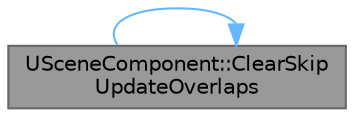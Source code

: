 digraph "USceneComponent::ClearSkipUpdateOverlaps"
{
 // INTERACTIVE_SVG=YES
 // LATEX_PDF_SIZE
  bgcolor="transparent";
  edge [fontname=Helvetica,fontsize=10,labelfontname=Helvetica,labelfontsize=10];
  node [fontname=Helvetica,fontsize=10,shape=box,height=0.2,width=0.4];
  rankdir="LR";
  Node1 [id="Node000001",label="USceneComponent::ClearSkip\lUpdateOverlaps",height=0.2,width=0.4,color="gray40", fillcolor="grey60", style="filled", fontcolor="black",tooltip="Clears the skip update overlaps flag."];
  Node1 -> Node1 [id="edge1_Node000001_Node000001",color="steelblue1",style="solid",tooltip=" "];
}
